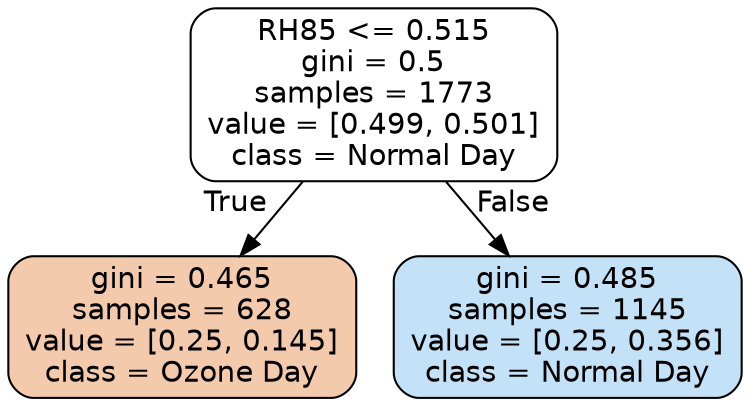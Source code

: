 digraph Tree {
node [shape=box, style="filled, rounded", color="black", fontname=helvetica] ;
edge [fontname=helvetica] ;
0 [label="RH85 <= 0.515\ngini = 0.5\nsamples = 1773\nvalue = [0.499, 0.501]\nclass = Normal Day", fillcolor="#ffffff"] ;
1 [label="gini = 0.465\nsamples = 628\nvalue = [0.25, 0.145]\nclass = Ozone Day", fillcolor="#f4caac"] ;
0 -> 1 [labeldistance=2.5, labelangle=45, headlabel="True"] ;
2 [label="gini = 0.485\nsamples = 1145\nvalue = [0.25, 0.356]\nclass = Normal Day", fillcolor="#c4e2f7"] ;
0 -> 2 [labeldistance=2.5, labelangle=-45, headlabel="False"] ;
}